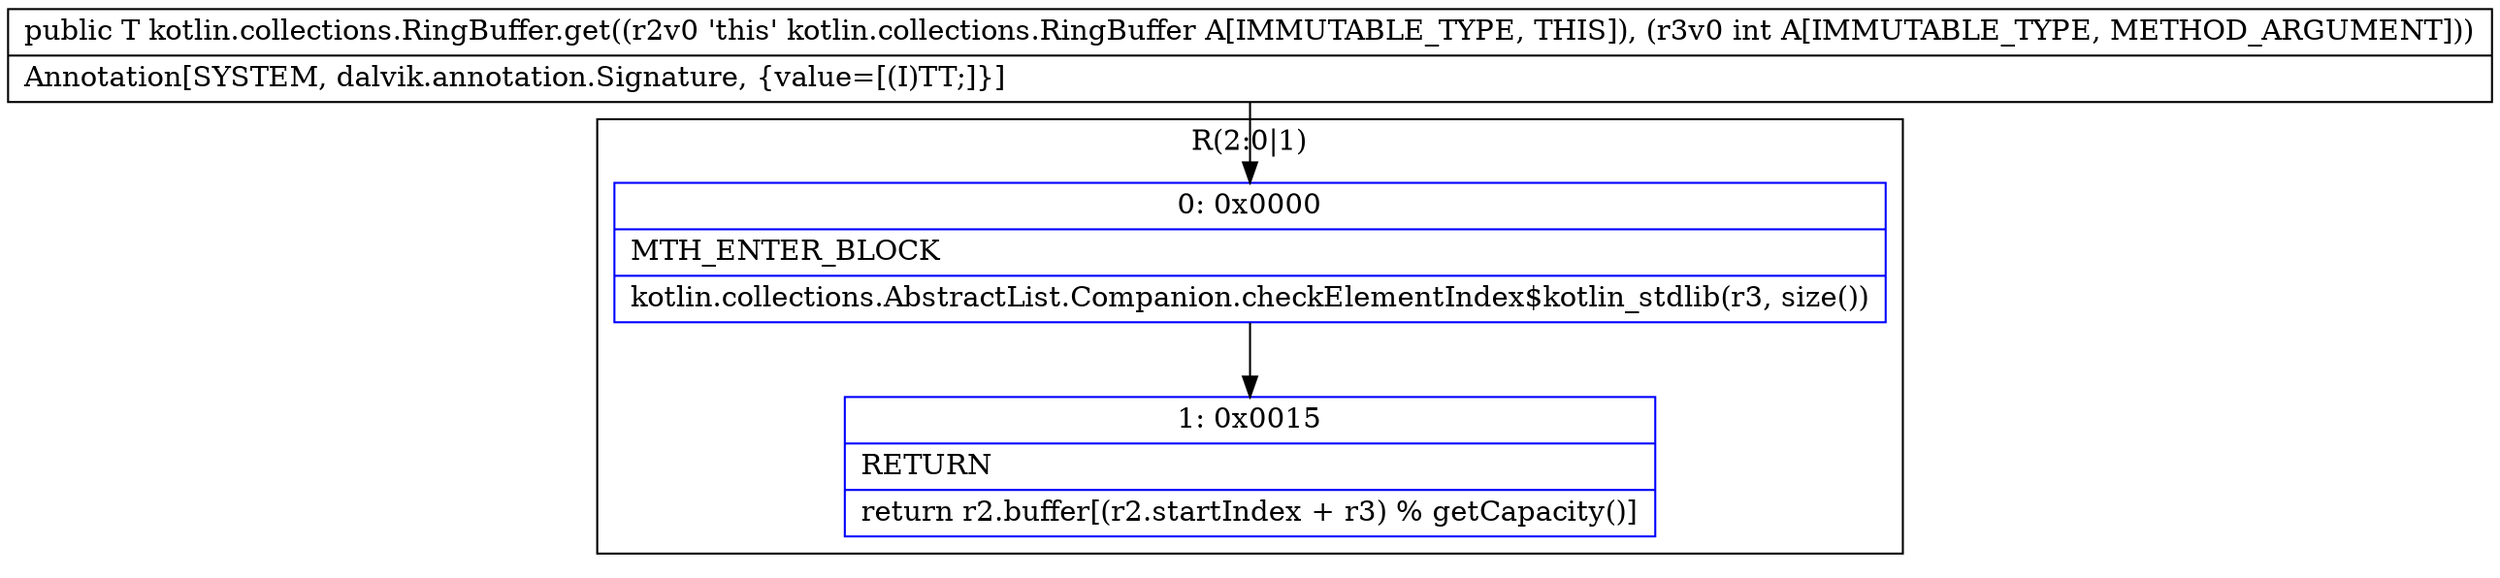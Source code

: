digraph "CFG forkotlin.collections.RingBuffer.get(I)Ljava\/lang\/Object;" {
subgraph cluster_Region_1495260976 {
label = "R(2:0|1)";
node [shape=record,color=blue];
Node_0 [shape=record,label="{0\:\ 0x0000|MTH_ENTER_BLOCK\l|kotlin.collections.AbstractList.Companion.checkElementIndex$kotlin_stdlib(r3, size())\l}"];
Node_1 [shape=record,label="{1\:\ 0x0015|RETURN\l|return r2.buffer[(r2.startIndex + r3) % getCapacity()]\l}"];
}
MethodNode[shape=record,label="{public T kotlin.collections.RingBuffer.get((r2v0 'this' kotlin.collections.RingBuffer A[IMMUTABLE_TYPE, THIS]), (r3v0 int A[IMMUTABLE_TYPE, METHOD_ARGUMENT]))  | Annotation[SYSTEM, dalvik.annotation.Signature, \{value=[(I)TT;]\}]\l}"];
MethodNode -> Node_0;
Node_0 -> Node_1;
}

